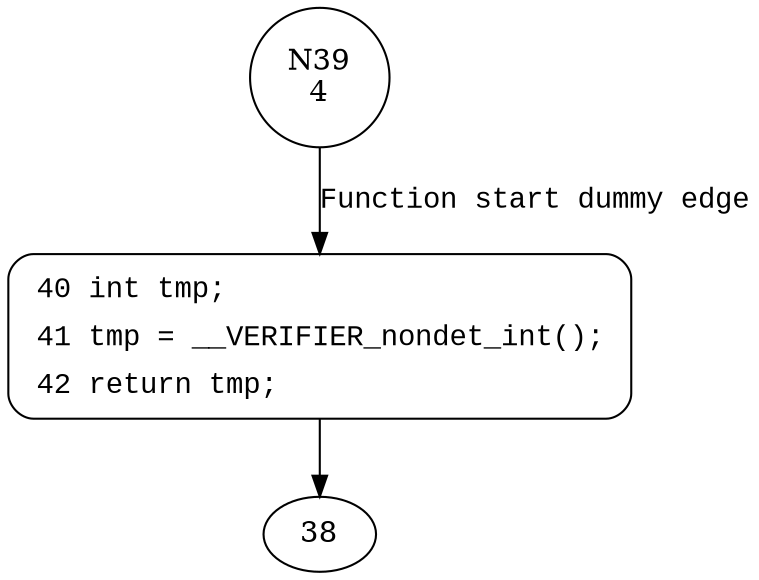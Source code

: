 digraph ibmphp_init_devno {
39 [shape="circle" label="N39\n4"]
40 [shape="circle" label="N40\n3"]
40 [style="filled,bold" penwidth="1" fillcolor="white" fontname="Courier New" shape="Mrecord" label=<<table border="0" cellborder="0" cellpadding="3" bgcolor="white"><tr><td align="right">40</td><td align="left">int tmp;</td></tr><tr><td align="right">41</td><td align="left">tmp = __VERIFIER_nondet_int();</td></tr><tr><td align="right">42</td><td align="left">return tmp;</td></tr></table>>]
40 -> 38[label=""]
39 -> 40 [label="Function start dummy edge" fontname="Courier New"]
}